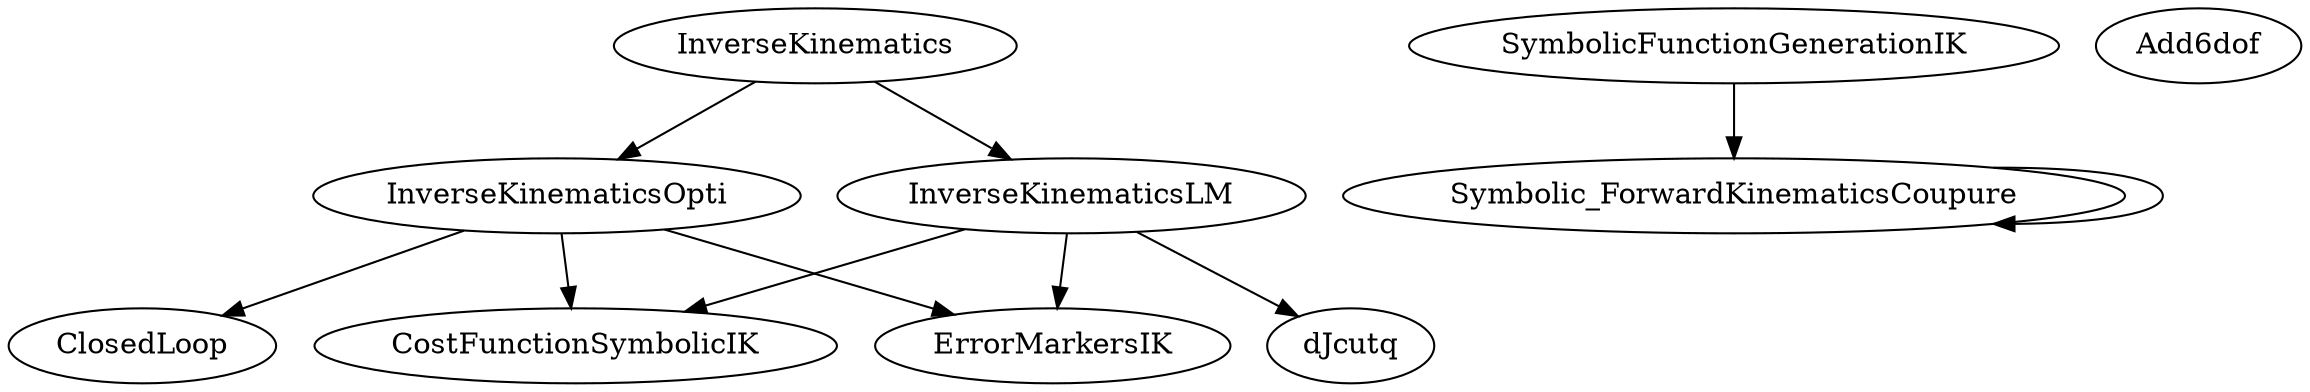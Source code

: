 /* Created by mdot for Matlab */
digraph m2html {
  InverseKinematics -> InverseKinematicsLM;
  InverseKinematics -> InverseKinematicsOpti;
  InverseKinematicsLM -> CostFunctionSymbolicIK;
  InverseKinematicsLM -> ErrorMarkersIK;
  InverseKinematicsLM -> dJcutq;
  InverseKinematicsOpti -> ClosedLoop;
  InverseKinematicsOpti -> CostFunctionSymbolicIK;
  InverseKinematicsOpti -> ErrorMarkersIK;
  SymbolicFunctionGenerationIK -> Symbolic_ForwardKinematicsCoupure;
  Symbolic_ForwardKinematicsCoupure -> Symbolic_ForwardKinematicsCoupure;

  Add6dof [URL="Add6dof.html"];
  ClosedLoop [URL="ClosedLoop.html"];
  CostFunctionSymbolicIK [URL="CostFunctionSymbolicIK.html"];
  ErrorMarkersIK [URL="ErrorMarkersIK.html"];
  InverseKinematics [URL="InverseKinematics.html"];
  InverseKinematicsLM [URL="InverseKinematicsLM.html"];
  InverseKinematicsOpti [URL="InverseKinematicsOpti.html"];
  SymbolicFunctionGenerationIK [URL="SymbolicFunctionGenerationIK.html"];
  Symbolic_ForwardKinematicsCoupure [URL="Symbolic_ForwardKinematicsCoupure.html"];
  dJcutq [URL="dJcutq.html"];
}